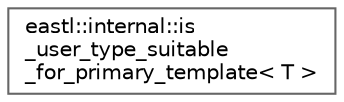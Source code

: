 digraph "类继承关系图"
{
 // LATEX_PDF_SIZE
  bgcolor="transparent";
  edge [fontname=Helvetica,fontsize=10,labelfontname=Helvetica,labelfontsize=10];
  node [fontname=Helvetica,fontsize=10,shape=box,height=0.2,width=0.4];
  rankdir="LR";
  Node0 [id="Node000000",label="eastl::internal::is\l_user_type_suitable\l_for_primary_template\< T \>",height=0.2,width=0.4,color="grey40", fillcolor="white", style="filled",URL="$structeastl_1_1internal_1_1is__user__type__suitable__for__primary__template.html",tooltip=" "];
}
